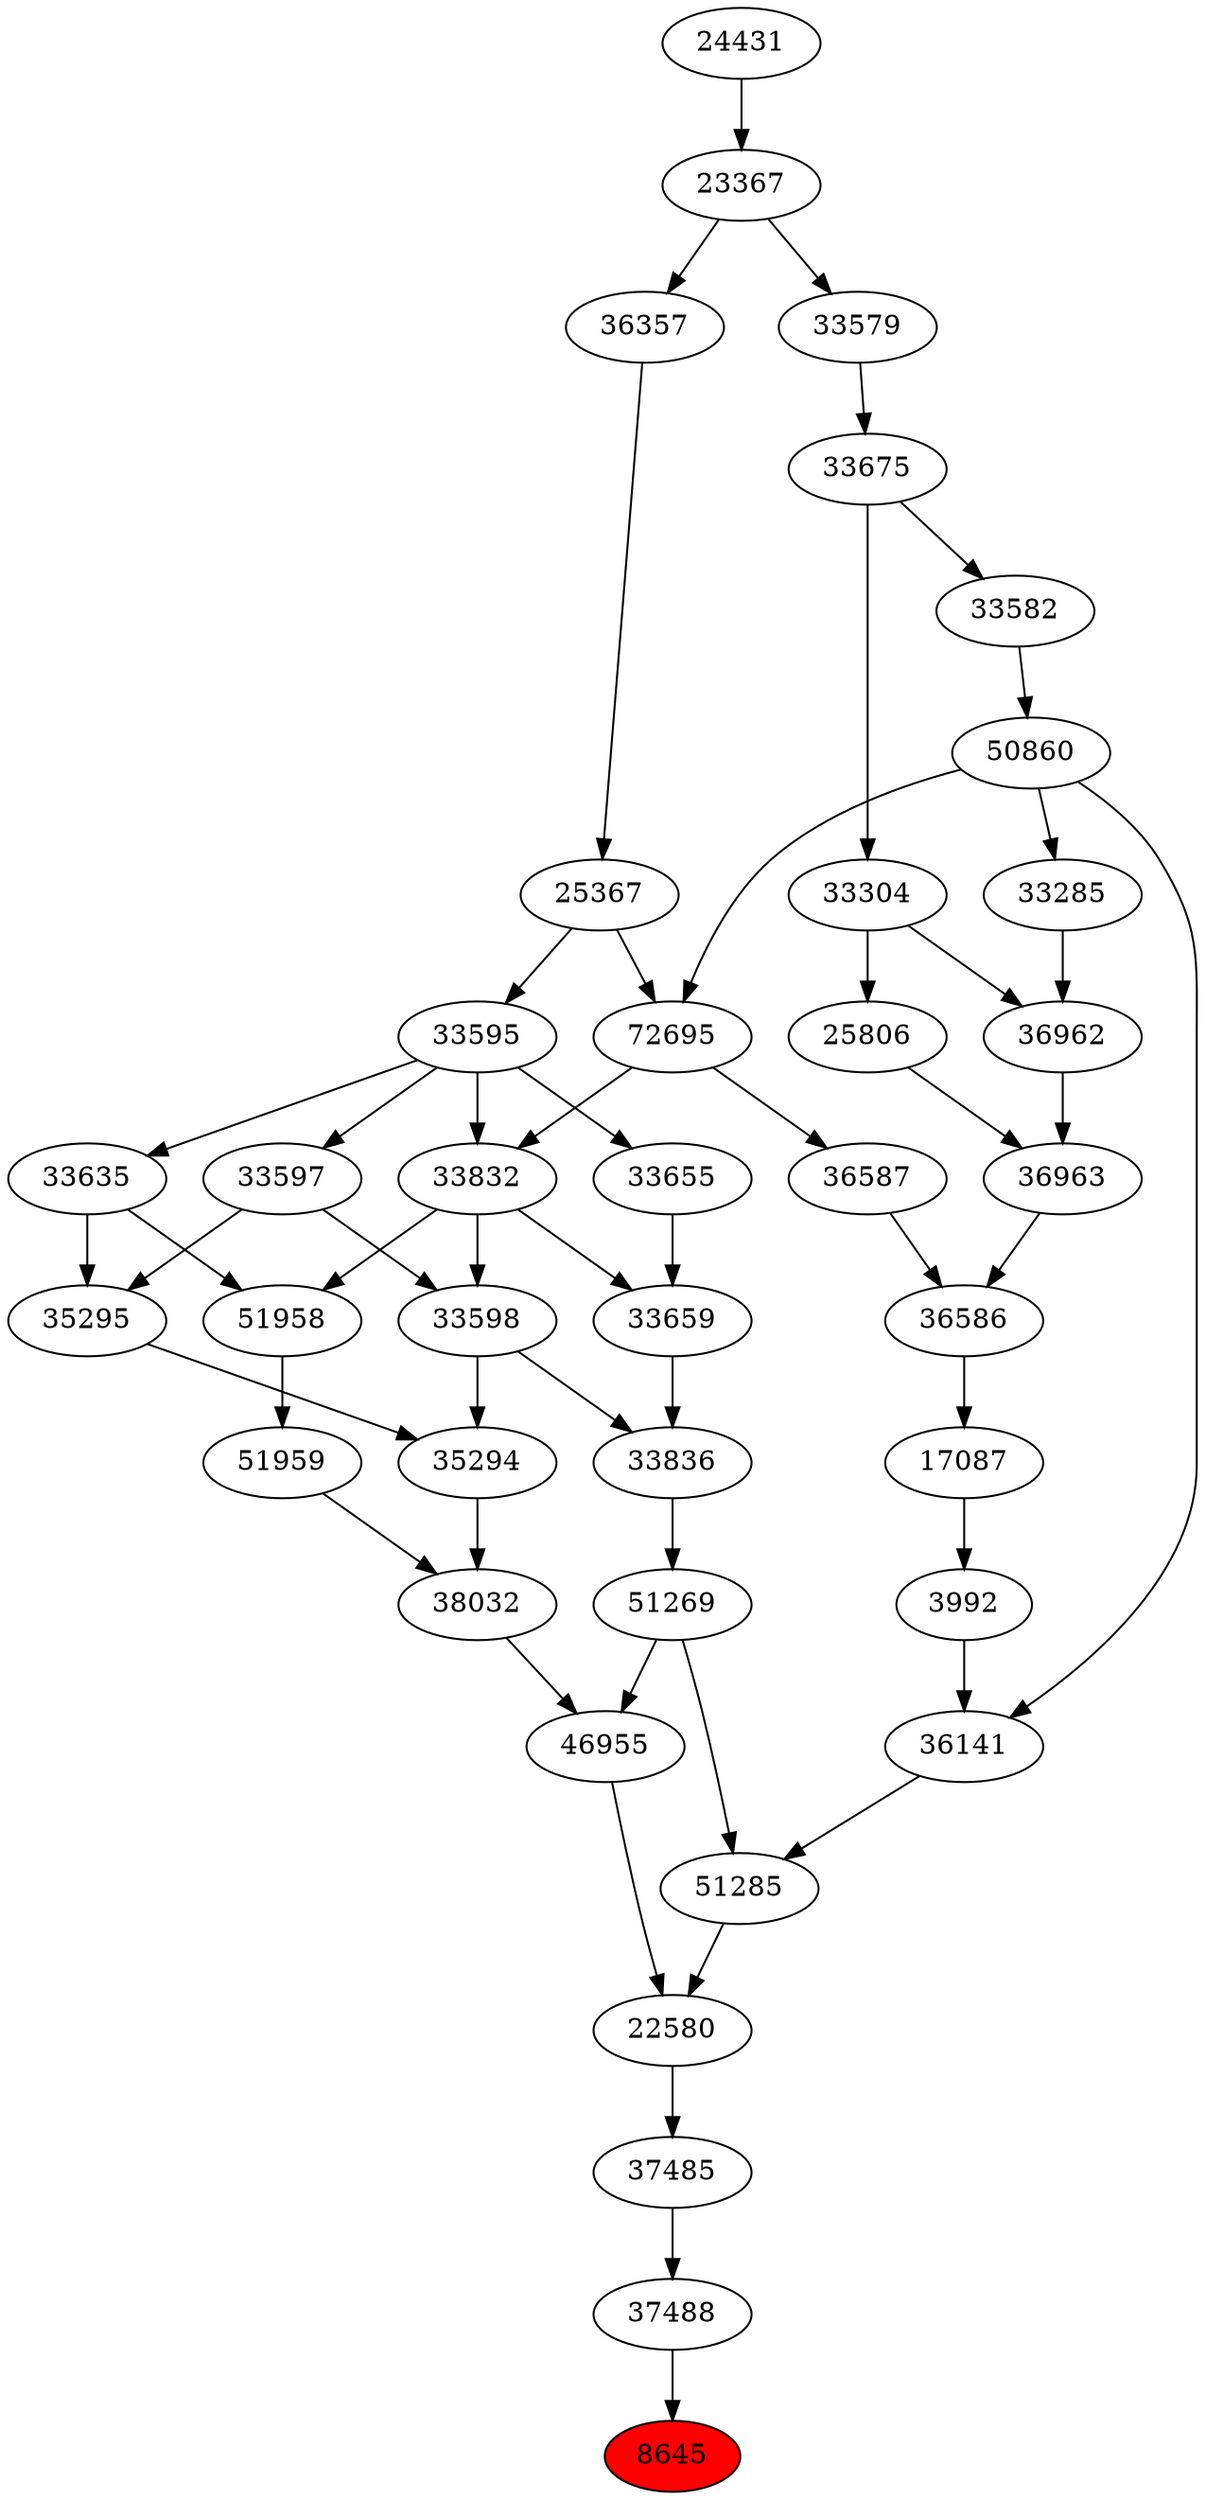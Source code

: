 strict digraph{ 
8645 [label="8645" fillcolor=red style=filled]
37488 -> 8645
37488 [label="37488"]
37485 -> 37488
37485 [label="37485"]
22580 -> 37485
22580 [label="22580"]
46955 -> 22580
51285 -> 22580
46955 [label="46955"]
38032 -> 46955
51269 -> 46955
51285 [label="51285"]
51269 -> 51285
36141 -> 51285
38032 [label="38032"]
35294 -> 38032
51959 -> 38032
51269 [label="51269"]
33836 -> 51269
36141 [label="36141"]
50860 -> 36141
3992 -> 36141
35294 [label="35294"]
33598 -> 35294
35295 -> 35294
51959 [label="51959"]
51958 -> 51959
33836 [label="33836"]
33659 -> 33836
33598 -> 33836
50860 [label="50860"]
33582 -> 50860
3992 [label="3992"]
17087 -> 3992
33598 [label="33598"]
33597 -> 33598
33832 -> 33598
35295 [label="35295"]
33635 -> 35295
33597 -> 35295
51958 [label="51958"]
33832 -> 51958
33635 -> 51958
33659 [label="33659"]
33655 -> 33659
33832 -> 33659
33582 [label="33582"]
33675 -> 33582
17087 [label="17087"]
36586 -> 17087
33597 [label="33597"]
33595 -> 33597
33832 [label="33832"]
72695 -> 33832
33595 -> 33832
33635 [label="33635"]
33595 -> 33635
33655 [label="33655"]
33595 -> 33655
33675 [label="33675"]
33579 -> 33675
36586 [label="36586"]
36587 -> 36586
36963 -> 36586
33595 [label="33595"]
25367 -> 33595
72695 [label="72695"]
50860 -> 72695
25367 -> 72695
33579 [label="33579"]
23367 -> 33579
36587 [label="36587"]
72695 -> 36587
36963 [label="36963"]
36962 -> 36963
25806 -> 36963
25367 [label="25367"]
36357 -> 25367
23367 [label="23367"]
24431 -> 23367
36962 [label="36962"]
33285 -> 36962
33304 -> 36962
25806 [label="25806"]
33304 -> 25806
36357 [label="36357"]
23367 -> 36357
24431 [label="24431"]
33285 [label="33285"]
50860 -> 33285
33304 [label="33304"]
33675 -> 33304
}